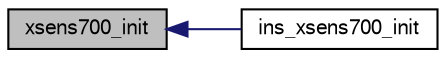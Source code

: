 digraph "xsens700_init"
{
  edge [fontname="FreeSans",fontsize="10",labelfontname="FreeSans",labelfontsize="10"];
  node [fontname="FreeSans",fontsize="10",shape=record];
  rankdir="LR";
  Node1 [label="xsens700_init",height=0.2,width=0.4,color="black", fillcolor="grey75", style="filled", fontcolor="black"];
  Node1 -> Node2 [dir="back",color="midnightblue",fontsize="10",style="solid",fontname="FreeSans"];
  Node2 [label="ins_xsens700_init",height=0.2,width=0.4,color="black", fillcolor="white", style="filled",URL="$ins__xsens700_8h.html#a64e4b82474cd276233aa574b26c41443"];
}
